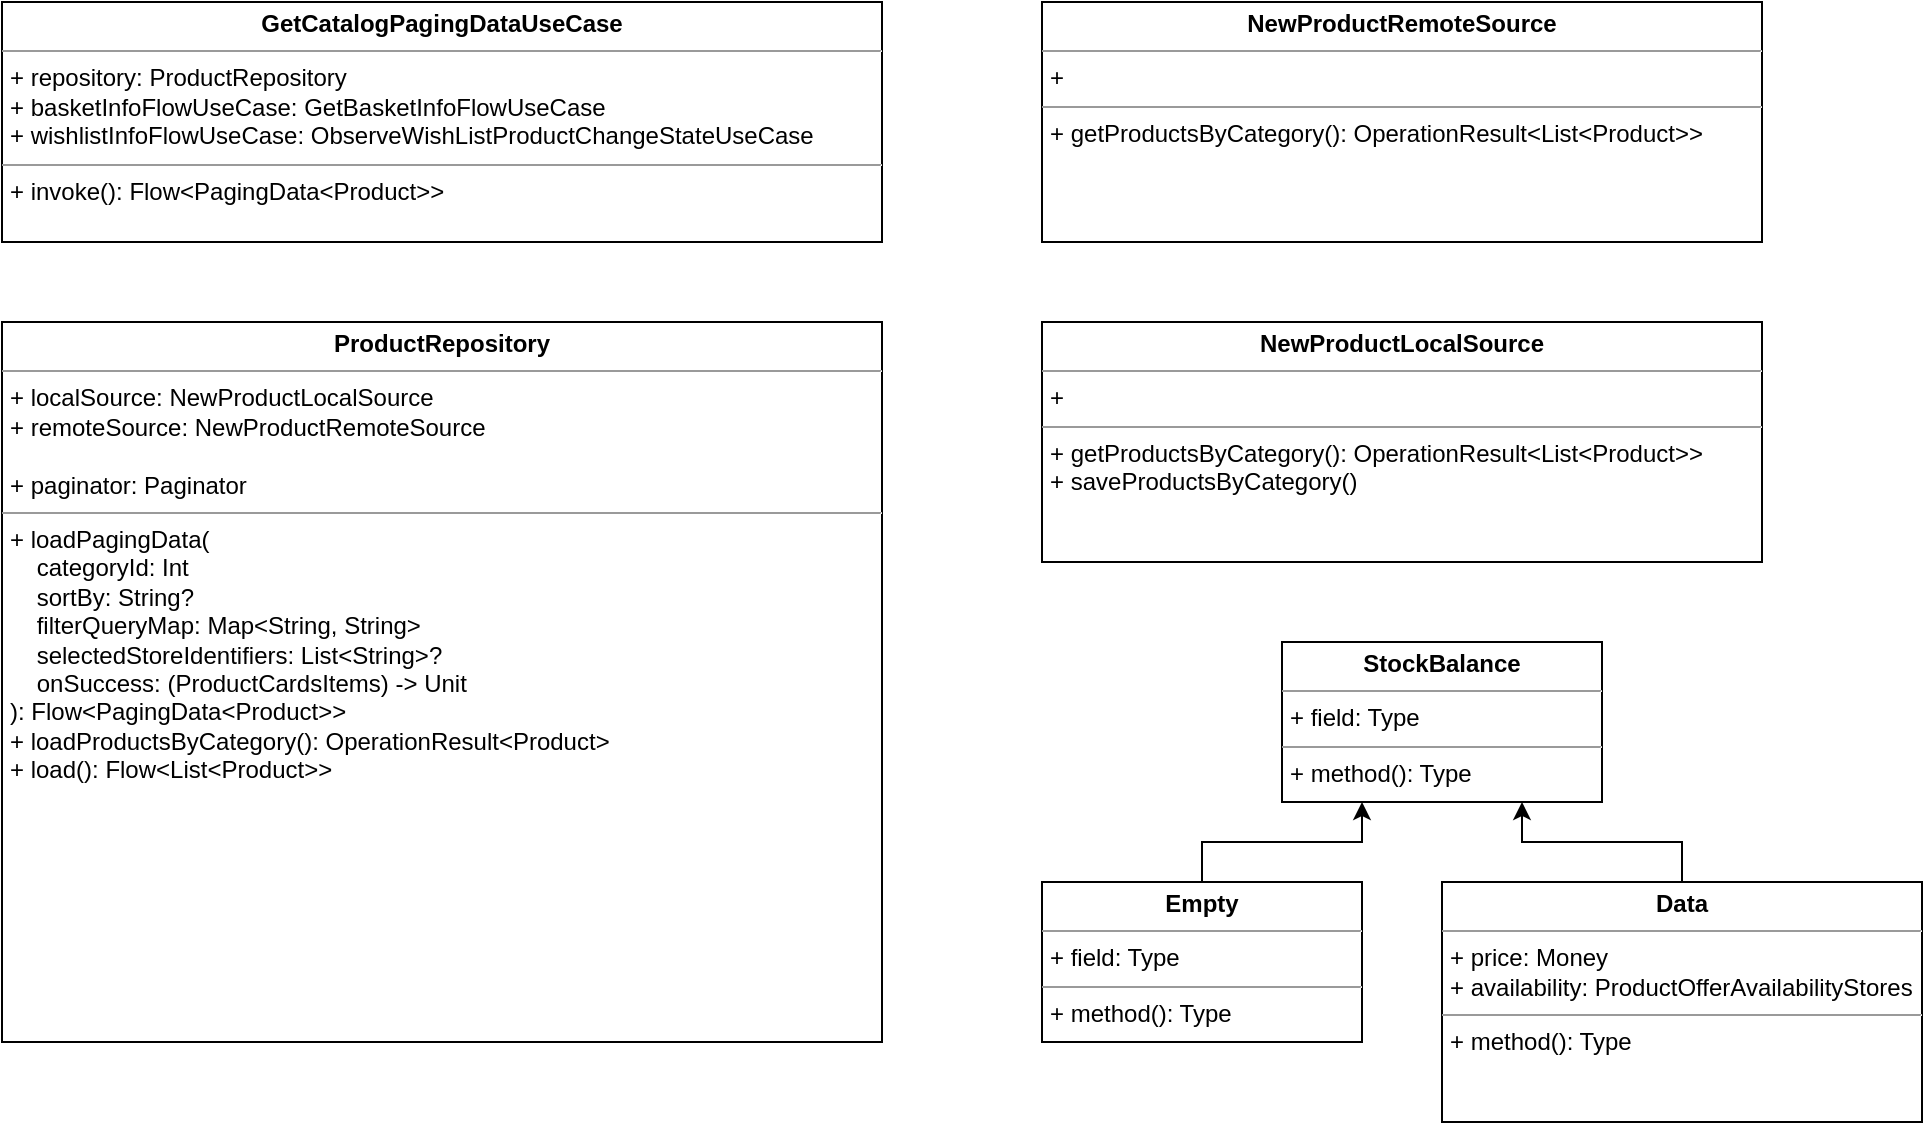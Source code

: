 <mxfile version="23.1.2" type="github">
  <diagram name="Страница — 1" id="J2G5kpr65n91CHf7ycJw">
    <mxGraphModel dx="884" dy="476" grid="1" gridSize="10" guides="1" tooltips="1" connect="1" arrows="1" fold="1" page="1" pageScale="1" pageWidth="827" pageHeight="1169" math="0" shadow="0">
      <root>
        <mxCell id="0" />
        <mxCell id="1" parent="0" />
        <mxCell id="efi6a7TEv9e8ntWffVmw-1" value="&lt;p style=&quot;margin:0px;margin-top:4px;text-align:center;&quot;&gt;&lt;b&gt;GetCatalogPagingDataUseCase&lt;/b&gt;&lt;/p&gt;&lt;hr size=&quot;1&quot;&gt;&lt;p style=&quot;margin:0px;margin-left:4px;&quot;&gt;+ repository: ProductRepository&lt;br&gt;&lt;/p&gt;&lt;p style=&quot;margin:0px;margin-left:4px;&quot;&gt;+ basketInfoFlowUseCase: GetBasketInfoFlowUseCase&lt;/p&gt;&lt;p style=&quot;margin:0px;margin-left:4px;&quot;&gt;+ wishlistInfoFlowUseCase: ObserveWishListProductChangeStateUseCase&lt;br&gt;&lt;/p&gt;&lt;hr size=&quot;1&quot;&gt;&lt;p style=&quot;margin:0px;margin-left:4px;&quot;&gt;+ invoke(): Flow&amp;lt;PagingData&amp;lt;Product&amp;gt;&amp;gt;&lt;/p&gt;" style="verticalAlign=top;align=left;overflow=fill;fontSize=12;fontFamily=Helvetica;html=1;whiteSpace=wrap;" vertex="1" parent="1">
          <mxGeometry x="120" y="40" width="440" height="120" as="geometry" />
        </mxCell>
        <mxCell id="efi6a7TEv9e8ntWffVmw-2" value="&lt;p style=&quot;margin:0px;margin-top:4px;text-align:center;&quot;&gt;&lt;b&gt;ProductRepository&lt;/b&gt;&lt;/p&gt;&lt;hr size=&quot;1&quot;&gt;&lt;p style=&quot;margin:0px;margin-left:4px;&quot;&gt;+ localSource: NewProductLocalSource&lt;/p&gt;&lt;p style=&quot;margin:0px;margin-left:4px;&quot;&gt;+ remoteSource: NewProductRemoteSource&lt;/p&gt;&lt;p style=&quot;margin:0px;margin-left:4px;&quot;&gt;&lt;br&gt;&lt;/p&gt;&lt;p style=&quot;margin:0px;margin-left:4px;&quot;&gt;+ paginator: Paginator&lt;br&gt;&lt;/p&gt;&lt;hr size=&quot;1&quot;&gt;&lt;p style=&quot;margin:0px;margin-left:4px;&quot;&gt;+ loadPagingData(&lt;/p&gt;&lt;p style=&quot;margin:0px;margin-left:4px;&quot;&gt;&lt;span style=&quot;&quot;&gt;&lt;span style=&quot;white-space: pre;&quot;&gt;&amp;nbsp;&amp;nbsp;&amp;nbsp;&amp;nbsp;&lt;/span&gt;&lt;/span&gt;categoryId: Int&lt;br&gt;&amp;nbsp;&amp;nbsp;&amp;nbsp; sortBy: String?&lt;br&gt;&amp;nbsp;&amp;nbsp;&amp;nbsp; filterQueryMap: Map&amp;lt;String, String&amp;gt;&lt;br&gt;&amp;nbsp;&amp;nbsp;&amp;nbsp; selectedStoreIdentifiers: List&amp;lt;String&amp;gt;?&lt;/p&gt;&lt;p style=&quot;margin:0px;margin-left:4px;&quot;&gt;&lt;span style=&quot;&quot;&gt;&lt;span style=&quot;white-space: pre;&quot;&gt;&amp;nbsp;&amp;nbsp;&amp;nbsp;&amp;nbsp;&lt;/span&gt;&lt;/span&gt;onSuccess: (ProductCardsItems) -&amp;gt; Unit&lt;br&gt;&lt;/p&gt;&lt;p style=&quot;margin:0px;margin-left:4px;&quot;&gt;): Flow&amp;lt;PagingData&amp;lt;Product&amp;gt;&amp;gt;&lt;/p&gt;&lt;p style=&quot;margin:0px;margin-left:4px;&quot;&gt;+ loadProductsByCategory(): OperationResult&amp;lt;Product&amp;gt;&lt;/p&gt;&lt;p style=&quot;margin:0px;margin-left:4px;&quot;&gt;+ load(): Flow&amp;lt;List&amp;lt;Product&amp;gt;&amp;gt;&lt;br&gt;&lt;/p&gt;" style="verticalAlign=top;align=left;overflow=fill;fontSize=12;fontFamily=Helvetica;html=1;whiteSpace=wrap;" vertex="1" parent="1">
          <mxGeometry x="120" y="200" width="440" height="360" as="geometry" />
        </mxCell>
        <mxCell id="efi6a7TEv9e8ntWffVmw-3" value="&lt;p style=&quot;margin:0px;margin-top:4px;text-align:center;&quot;&gt;&lt;b&gt;NewProductRemoteSource&lt;/b&gt;&lt;/p&gt;&lt;hr size=&quot;1&quot;&gt;&lt;p style=&quot;margin:0px;margin-left:4px;&quot;&gt;+ &lt;br&gt;&lt;/p&gt;&lt;hr size=&quot;1&quot;&gt;&lt;p style=&quot;margin:0px;margin-left:4px;&quot;&gt;+ getProductsByCategory(): OperationResult&amp;lt;List&amp;lt;Product&amp;gt;&amp;gt;&lt;/p&gt;" style="verticalAlign=top;align=left;overflow=fill;fontSize=12;fontFamily=Helvetica;html=1;whiteSpace=wrap;" vertex="1" parent="1">
          <mxGeometry x="640" y="40" width="360" height="120" as="geometry" />
        </mxCell>
        <mxCell id="efi6a7TEv9e8ntWffVmw-4" value="&lt;p style=&quot;margin:0px;margin-top:4px;text-align:center;&quot;&gt;&lt;b&gt;NewProductLocalSource&lt;/b&gt;&lt;/p&gt;&lt;hr size=&quot;1&quot;&gt;&lt;p style=&quot;margin:0px;margin-left:4px;&quot;&gt;+ &lt;br&gt;&lt;/p&gt;&lt;hr size=&quot;1&quot;&gt;&lt;p style=&quot;margin:0px;margin-left:4px;&quot;&gt;+ getProductsByCategory(): OperationResult&amp;lt;List&amp;lt;Product&amp;gt;&amp;gt;&lt;/p&gt;&lt;p style=&quot;margin:0px;margin-left:4px;&quot;&gt;+ saveProductsByCategory()&lt;/p&gt;" style="verticalAlign=top;align=left;overflow=fill;fontSize=12;fontFamily=Helvetica;html=1;whiteSpace=wrap;" vertex="1" parent="1">
          <mxGeometry x="640" y="200" width="360" height="120" as="geometry" />
        </mxCell>
        <mxCell id="efi6a7TEv9e8ntWffVmw-5" value="&lt;p style=&quot;margin:0px;margin-top:4px;text-align:center;&quot;&gt;&lt;b&gt;StockBalance&lt;/b&gt;&lt;/p&gt;&lt;hr size=&quot;1&quot;&gt;&lt;p style=&quot;margin:0px;margin-left:4px;&quot;&gt;+ field: Type&lt;/p&gt;&lt;hr size=&quot;1&quot;&gt;&lt;p style=&quot;margin:0px;margin-left:4px;&quot;&gt;+ method(): Type&lt;/p&gt;" style="verticalAlign=top;align=left;overflow=fill;fontSize=12;fontFamily=Helvetica;html=1;whiteSpace=wrap;" vertex="1" parent="1">
          <mxGeometry x="760" y="360" width="160" height="80" as="geometry" />
        </mxCell>
        <mxCell id="efi6a7TEv9e8ntWffVmw-16" style="edgeStyle=orthogonalEdgeStyle;rounded=0;orthogonalLoop=1;jettySize=auto;html=1;entryX=0.25;entryY=1;entryDx=0;entryDy=0;" edge="1" parent="1" source="efi6a7TEv9e8ntWffVmw-14" target="efi6a7TEv9e8ntWffVmw-5">
          <mxGeometry relative="1" as="geometry" />
        </mxCell>
        <mxCell id="efi6a7TEv9e8ntWffVmw-14" value="&lt;p style=&quot;margin:0px;margin-top:4px;text-align:center;&quot;&gt;&lt;b&gt;Empty&lt;/b&gt;&lt;/p&gt;&lt;hr size=&quot;1&quot;&gt;&lt;p style=&quot;margin:0px;margin-left:4px;&quot;&gt;+ field: Type&lt;/p&gt;&lt;hr size=&quot;1&quot;&gt;&lt;p style=&quot;margin:0px;margin-left:4px;&quot;&gt;+ method(): Type&lt;/p&gt;" style="verticalAlign=top;align=left;overflow=fill;fontSize=12;fontFamily=Helvetica;html=1;whiteSpace=wrap;" vertex="1" parent="1">
          <mxGeometry x="640" y="480" width="160" height="80" as="geometry" />
        </mxCell>
        <mxCell id="efi6a7TEv9e8ntWffVmw-17" style="edgeStyle=orthogonalEdgeStyle;rounded=0;orthogonalLoop=1;jettySize=auto;html=1;entryX=0.75;entryY=1;entryDx=0;entryDy=0;" edge="1" parent="1" source="efi6a7TEv9e8ntWffVmw-15" target="efi6a7TEv9e8ntWffVmw-5">
          <mxGeometry relative="1" as="geometry" />
        </mxCell>
        <mxCell id="efi6a7TEv9e8ntWffVmw-15" value="&lt;p style=&quot;margin:0px;margin-top:4px;text-align:center;&quot;&gt;&lt;b&gt;Data&lt;/b&gt;&lt;/p&gt;&lt;hr size=&quot;1&quot;&gt;&lt;p style=&quot;margin:0px;margin-left:4px;&quot;&gt;+ price: Money&lt;/p&gt;&lt;p style=&quot;margin:0px;margin-left:4px;&quot;&gt;+ availability: ProductOfferAvailabilityStores&lt;br&gt;&lt;/p&gt;&lt;hr size=&quot;1&quot;&gt;&lt;p style=&quot;margin:0px;margin-left:4px;&quot;&gt;+ method(): Type&lt;/p&gt;" style="verticalAlign=top;align=left;overflow=fill;fontSize=12;fontFamily=Helvetica;html=1;whiteSpace=wrap;" vertex="1" parent="1">
          <mxGeometry x="840" y="480" width="240" height="120" as="geometry" />
        </mxCell>
      </root>
    </mxGraphModel>
  </diagram>
</mxfile>
